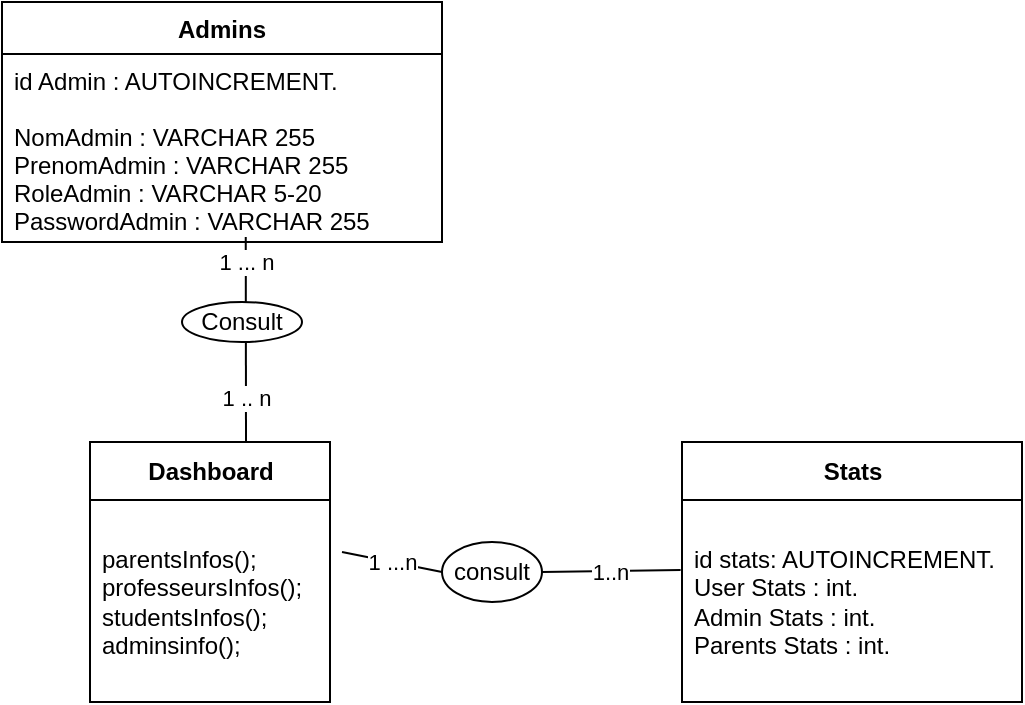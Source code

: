 <mxfile>
    <diagram id="nkWxl_p0y-_F47H55C92" name="Page-1">
        <mxGraphModel dx="734" dy="430" grid="1" gridSize="10" guides="1" tooltips="1" connect="1" arrows="1" fold="1" page="1" pageScale="1" pageWidth="827" pageHeight="1169" math="0" shadow="0">
            <root>
                <mxCell id="0"/>
                <mxCell id="1" parent="0"/>
                <mxCell id="2" value="Admins" style="swimlane;fontStyle=1;align=center;verticalAlign=top;childLayout=stackLayout;horizontal=1;startSize=26;horizontalStack=0;resizeParent=1;resizeParentMax=0;resizeLast=0;collapsible=1;marginBottom=0;" vertex="1" parent="1">
                    <mxGeometry x="300" y="180" width="220" height="120" as="geometry"/>
                </mxCell>
                <mxCell id="3" value="id Admin : AUTOINCREMENT.&#10;&#10;NomAdmin : VARCHAR 255&#10;PrenomAdmin : VARCHAR 255&#10;RoleAdmin : VARCHAR 5-20&#10;PasswordAdmin : VARCHAR 255&#10;" style="text;strokeColor=none;fillColor=none;align=left;verticalAlign=top;spacingLeft=4;spacingRight=4;overflow=hidden;rotatable=0;points=[[0,0.5],[1,0.5]];portConstraint=eastwest;" vertex="1" parent="2">
                    <mxGeometry y="26" width="220" height="94" as="geometry"/>
                </mxCell>
                <mxCell id="6" value="1 ... n" style="endArrow=none;html=1;entryX=0.554;entryY=0.974;entryDx=0;entryDy=0;entryPerimeter=0;" edge="1" parent="1" target="3">
                    <mxGeometry x="0.757" width="50" height="50" relative="1" as="geometry">
                        <mxPoint x="422" y="400" as="sourcePoint"/>
                        <mxPoint x="450" y="290" as="targetPoint"/>
                        <mxPoint as="offset"/>
                    </mxGeometry>
                </mxCell>
                <mxCell id="11" value="1 .. n&lt;br&gt;" style="edgeLabel;html=1;align=center;verticalAlign=middle;resizable=0;points=[];" vertex="1" connectable="0" parent="6">
                    <mxGeometry x="-0.562" relative="1" as="geometry">
                        <mxPoint as="offset"/>
                    </mxGeometry>
                </mxCell>
                <mxCell id="7" value="Consult" style="ellipse;whiteSpace=wrap;html=1;" vertex="1" parent="1">
                    <mxGeometry x="390" y="330" width="60" height="20" as="geometry"/>
                </mxCell>
                <mxCell id="14" value="Dashboard" style="swimlane;fontStyle=1;align=center;verticalAlign=middle;childLayout=stackLayout;horizontal=1;startSize=29;horizontalStack=0;resizeParent=1;resizeParentMax=0;resizeLast=0;collapsible=0;marginBottom=0;html=1;" vertex="1" parent="1">
                    <mxGeometry x="344" y="400" width="120" height="130" as="geometry"/>
                </mxCell>
                <mxCell id="16" value="parentsInfos();&lt;br style=&quot;padding: 0px ; margin: 0px&quot;&gt;professeursInfos();&lt;br style=&quot;padding: 0px ; margin: 0px&quot;&gt;studentsInfos();&lt;br style=&quot;padding: 0px ; margin: 0px&quot;&gt;adminsinfo();" style="text;html=1;strokeColor=none;fillColor=none;align=left;verticalAlign=middle;spacingLeft=4;spacingRight=4;overflow=hidden;rotatable=0;points=[[0,0.5],[1,0.5]];portConstraint=eastwest;" vertex="1" parent="14">
                    <mxGeometry y="29" width="120" height="101" as="geometry"/>
                </mxCell>
                <mxCell id="18" value="Stats" style="swimlane;fontStyle=1;align=center;verticalAlign=middle;childLayout=stackLayout;horizontal=1;startSize=29;horizontalStack=0;resizeParent=1;resizeParentMax=0;resizeLast=0;collapsible=0;marginBottom=0;html=1;" vertex="1" parent="1">
                    <mxGeometry x="640" y="400" width="170" height="130" as="geometry"/>
                </mxCell>
                <mxCell id="21" value="consult" style="ellipse;whiteSpace=wrap;html=1;" vertex="1" parent="1">
                    <mxGeometry x="520" y="450" width="50" height="30" as="geometry"/>
                </mxCell>
                <mxCell id="22" value="1..n" style="endArrow=none;html=1;exitX=1;exitY=0.5;exitDx=0;exitDy=0;entryX=-0.004;entryY=0.347;entryDx=0;entryDy=0;entryPerimeter=0;" edge="1" parent="1" source="21" target="19">
                    <mxGeometry width="50" height="50" relative="1" as="geometry">
                        <mxPoint x="640" y="430" as="sourcePoint"/>
                        <mxPoint x="690" y="380" as="targetPoint"/>
                    </mxGeometry>
                </mxCell>
                <mxCell id="23" value="1 ...n" style="endArrow=none;html=1;entryX=0;entryY=0.5;entryDx=0;entryDy=0;" edge="1" parent="1" target="21">
                    <mxGeometry width="50" height="50" relative="1" as="geometry">
                        <mxPoint x="470" y="455" as="sourcePoint"/>
                        <mxPoint x="690" y="380" as="targetPoint"/>
                    </mxGeometry>
                </mxCell>
                <mxCell id="19" value="id stats: AUTOINCREMENT.&lt;br&gt;User Stats : int.&lt;br&gt;Admin Stats : int.&lt;br&gt;Parents Stats : int." style="text;html=1;strokeColor=none;fillColor=none;align=left;verticalAlign=middle;spacingLeft=4;spacingRight=4;overflow=hidden;rotatable=0;points=[[0,0.5],[1,0.5]];portConstraint=eastwest;" vertex="1" parent="1">
                    <mxGeometry x="640" y="429" width="170" height="101" as="geometry"/>
                </mxCell>
            </root>
        </mxGraphModel>
    </diagram>
</mxfile>